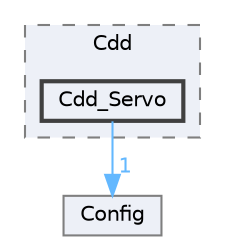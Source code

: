 digraph "Project/avProj/Bsw/Cdd/Cdd_Servo"
{
 // LATEX_PDF_SIZE
  bgcolor="transparent";
  edge [fontname=Helvetica,fontsize=10,labelfontname=Helvetica,labelfontsize=10];
  node [fontname=Helvetica,fontsize=10,shape=box,height=0.2,width=0.4];
  compound=true
  subgraph clusterdir_9bcb06401afdb3d36915892ca7404e33 {
    graph [ bgcolor="#edf0f7", pencolor="grey50", label="Cdd", fontname=Helvetica,fontsize=10 style="filled,dashed", URL="dir_9bcb06401afdb3d36915892ca7404e33.html",tooltip=""]
  dir_a3e010f1a748770a83c20c156d66147d [label="Cdd_Servo", fillcolor="#edf0f7", color="grey25", style="filled,bold", URL="dir_a3e010f1a748770a83c20c156d66147d.html",tooltip=""];
  }
  dir_6372c9833482547caa045621d154f9b9 [label="Config", fillcolor="#edf0f7", color="grey50", style="filled", URL="dir_6372c9833482547caa045621d154f9b9.html",tooltip=""];
  dir_a3e010f1a748770a83c20c156d66147d->dir_6372c9833482547caa045621d154f9b9 [headlabel="1", labeldistance=1.5 headhref="dir_000019_000024.html" color="steelblue1" fontcolor="steelblue1"];
}
